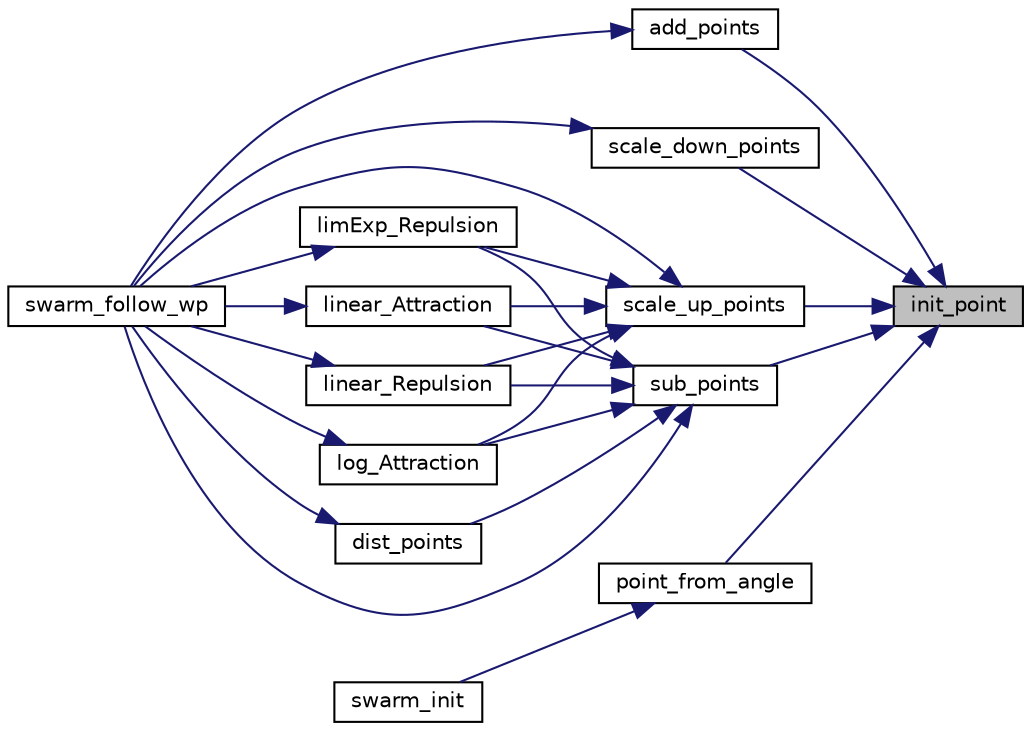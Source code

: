 digraph "init_point"
{
 // LATEX_PDF_SIZE
  edge [fontname="Helvetica",fontsize="10",labelfontname="Helvetica",labelfontsize="10"];
  node [fontname="Helvetica",fontsize="10",shape=record];
  rankdir="RL";
  Node1 [label="init_point",height=0.2,width=0.4,color="black", fillcolor="grey75", style="filled", fontcolor="black",tooltip=" "];
  Node1 -> Node2 [dir="back",color="midnightblue",fontsize="10",style="solid",fontname="Helvetica"];
  Node2 [label="add_points",height=0.2,width=0.4,color="black", fillcolor="white", style="filled",URL="$con_steer_8c.html#a6c595fbac5526c5ed07cbce8a1451e03",tooltip=" "];
  Node2 -> Node3 [dir="back",color="midnightblue",fontsize="10",style="solid",fontname="Helvetica"];
  Node3 [label="swarm_follow_wp",height=0.2,width=0.4,color="black", fillcolor="white", style="filled",URL="$con_steer_8c.html#afeb382646a55be9088c5410da35969f8",tooltip=" "];
  Node1 -> Node4 [dir="back",color="midnightblue",fontsize="10",style="solid",fontname="Helvetica"];
  Node4 [label="point_from_angle",height=0.2,width=0.4,color="black", fillcolor="white", style="filled",URL="$con_steer_8c.html#a932c67f1b82dec99d4c2de1f80557dbe",tooltip=" "];
  Node4 -> Node5 [dir="back",color="midnightblue",fontsize="10",style="solid",fontname="Helvetica"];
  Node5 [label="swarm_init",height=0.2,width=0.4,color="black", fillcolor="white", style="filled",URL="$con_steer_8c.html#ac9fc25150ae671d5d5a8f6bec950de95",tooltip=" "];
  Node1 -> Node6 [dir="back",color="midnightblue",fontsize="10",style="solid",fontname="Helvetica"];
  Node6 [label="scale_down_points",height=0.2,width=0.4,color="black", fillcolor="white", style="filled",URL="$con_steer_8c.html#a542cbaf00dd8ae7edfd5d0ecd194f79f",tooltip=" "];
  Node6 -> Node3 [dir="back",color="midnightblue",fontsize="10",style="solid",fontname="Helvetica"];
  Node1 -> Node7 [dir="back",color="midnightblue",fontsize="10",style="solid",fontname="Helvetica"];
  Node7 [label="scale_up_points",height=0.2,width=0.4,color="black", fillcolor="white", style="filled",URL="$con_steer_8c.html#aac83203636d12532da0bf5e5892d0f5b",tooltip=" "];
  Node7 -> Node8 [dir="back",color="midnightblue",fontsize="10",style="solid",fontname="Helvetica"];
  Node8 [label="limExp_Repulsion",height=0.2,width=0.4,color="black", fillcolor="white", style="filled",URL="$con_steer_8c.html#abd5065bfc86dd38f059c62cd63eeafe6",tooltip=" "];
  Node8 -> Node3 [dir="back",color="midnightblue",fontsize="10",style="solid",fontname="Helvetica"];
  Node7 -> Node9 [dir="back",color="midnightblue",fontsize="10",style="solid",fontname="Helvetica"];
  Node9 [label="linear_Attraction",height=0.2,width=0.4,color="black", fillcolor="white", style="filled",URL="$con_steer_8c.html#aabd5546a9c4b0feb30c8e8583ab29cf4",tooltip=" "];
  Node9 -> Node3 [dir="back",color="midnightblue",fontsize="10",style="solid",fontname="Helvetica"];
  Node7 -> Node10 [dir="back",color="midnightblue",fontsize="10",style="solid",fontname="Helvetica"];
  Node10 [label="linear_Repulsion",height=0.2,width=0.4,color="black", fillcolor="white", style="filled",URL="$con_steer_8c.html#ab3d9abf733ae16cc11cb707d99e9d7a7",tooltip=" "];
  Node10 -> Node3 [dir="back",color="midnightblue",fontsize="10",style="solid",fontname="Helvetica"];
  Node7 -> Node11 [dir="back",color="midnightblue",fontsize="10",style="solid",fontname="Helvetica"];
  Node11 [label="log_Attraction",height=0.2,width=0.4,color="black", fillcolor="white", style="filled",URL="$con_steer_8c.html#ab9d56d77ec8f660fffb0c58a2901ccd7",tooltip=" "];
  Node11 -> Node3 [dir="back",color="midnightblue",fontsize="10",style="solid",fontname="Helvetica"];
  Node7 -> Node3 [dir="back",color="midnightblue",fontsize="10",style="solid",fontname="Helvetica"];
  Node1 -> Node12 [dir="back",color="midnightblue",fontsize="10",style="solid",fontname="Helvetica"];
  Node12 [label="sub_points",height=0.2,width=0.4,color="black", fillcolor="white", style="filled",URL="$con_steer_8c.html#a09acf1f60a0bc6035261f810602c46c2",tooltip=" "];
  Node12 -> Node13 [dir="back",color="midnightblue",fontsize="10",style="solid",fontname="Helvetica"];
  Node13 [label="dist_points",height=0.2,width=0.4,color="black", fillcolor="white", style="filled",URL="$con_steer_8c.html#a379bbfa252ce047afcccbab5d6da358f",tooltip=" "];
  Node13 -> Node3 [dir="back",color="midnightblue",fontsize="10",style="solid",fontname="Helvetica"];
  Node12 -> Node8 [dir="back",color="midnightblue",fontsize="10",style="solid",fontname="Helvetica"];
  Node12 -> Node9 [dir="back",color="midnightblue",fontsize="10",style="solid",fontname="Helvetica"];
  Node12 -> Node10 [dir="back",color="midnightblue",fontsize="10",style="solid",fontname="Helvetica"];
  Node12 -> Node11 [dir="back",color="midnightblue",fontsize="10",style="solid",fontname="Helvetica"];
  Node12 -> Node3 [dir="back",color="midnightblue",fontsize="10",style="solid",fontname="Helvetica"];
}
